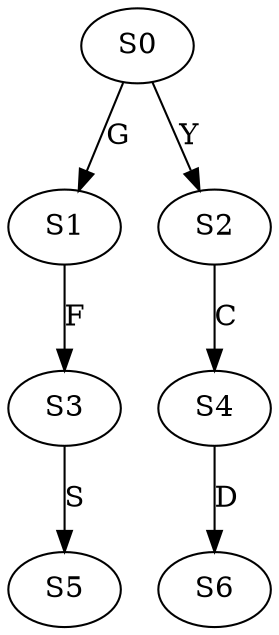 strict digraph  {
	S0 -> S1 [ label = G ];
	S0 -> S2 [ label = Y ];
	S1 -> S3 [ label = F ];
	S2 -> S4 [ label = C ];
	S3 -> S5 [ label = S ];
	S4 -> S6 [ label = D ];
}
